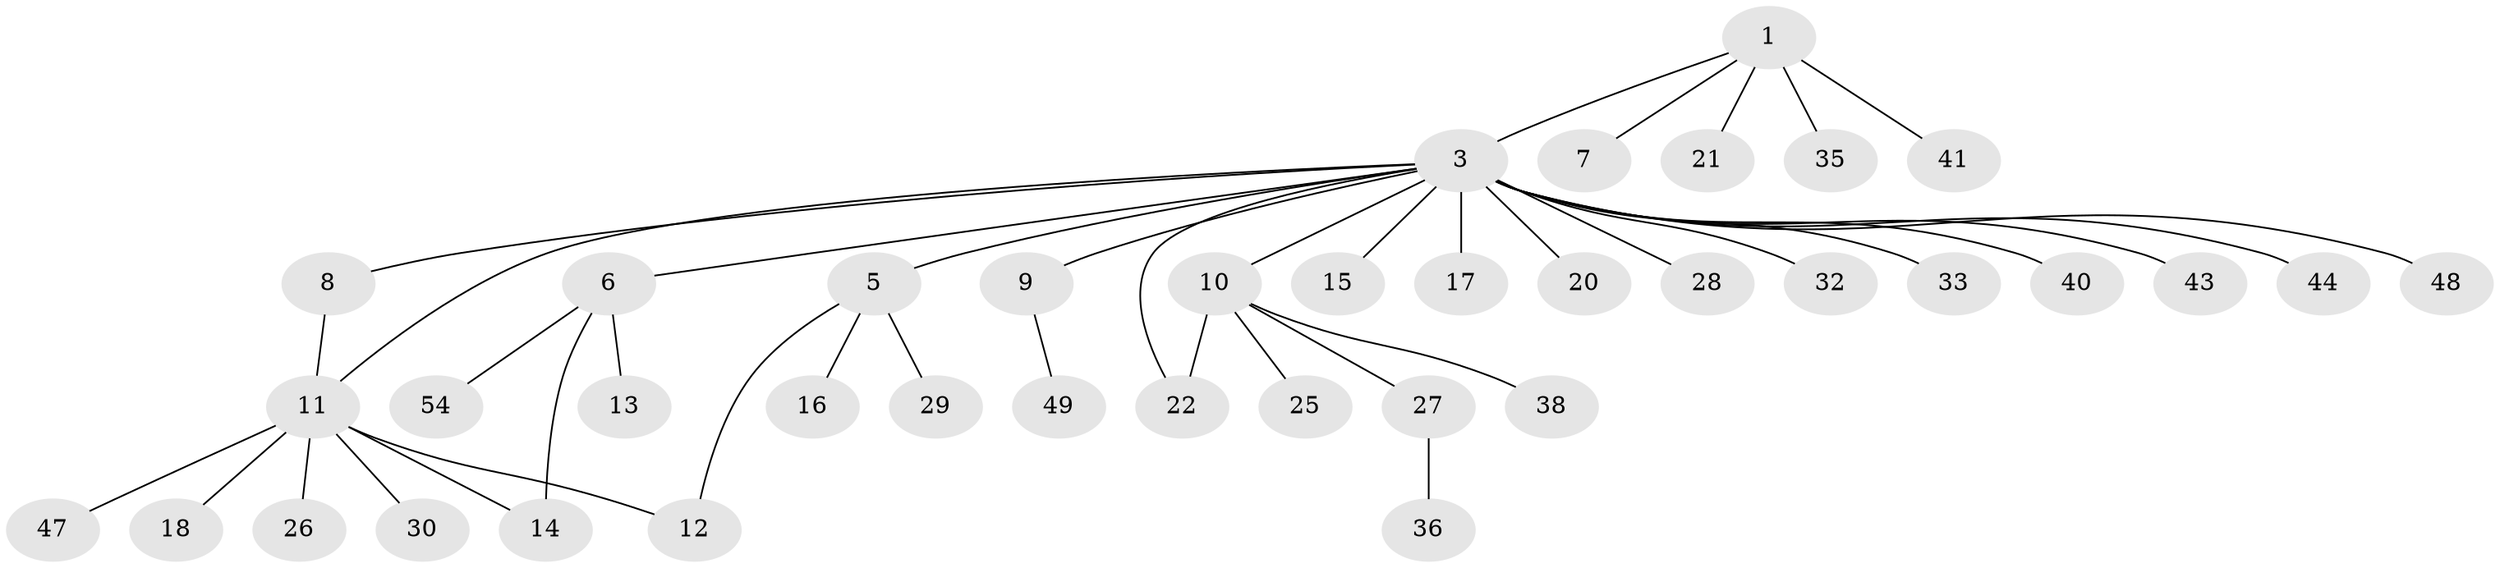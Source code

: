 // Generated by graph-tools (version 1.1) at 2025/23/03/03/25 07:23:49]
// undirected, 38 vertices, 41 edges
graph export_dot {
graph [start="1"]
  node [color=gray90,style=filled];
  1 [super="+2"];
  3 [super="+4"];
  5 [super="+24"];
  6 [super="+39"];
  7;
  8;
  9;
  10 [super="+34"];
  11 [super="+23"];
  12 [super="+50"];
  13 [super="+19"];
  14 [super="+52"];
  15 [super="+45"];
  16;
  17 [super="+42"];
  18;
  20;
  21 [super="+37"];
  22 [super="+53"];
  25 [super="+51"];
  26;
  27 [super="+31"];
  28;
  29;
  30;
  32;
  33 [super="+46"];
  35;
  36;
  38;
  40;
  41;
  43;
  44;
  47;
  48;
  49;
  54;
  1 -- 3;
  1 -- 7;
  1 -- 35 [weight=2];
  1 -- 21;
  1 -- 41;
  3 -- 5;
  3 -- 6;
  3 -- 8;
  3 -- 9;
  3 -- 10;
  3 -- 11;
  3 -- 15;
  3 -- 20;
  3 -- 32;
  3 -- 33;
  3 -- 40;
  3 -- 43;
  3 -- 44;
  3 -- 48;
  3 -- 17;
  3 -- 28;
  3 -- 22;
  5 -- 12;
  5 -- 16;
  5 -- 29;
  6 -- 13;
  6 -- 14;
  6 -- 54;
  8 -- 11;
  9 -- 49;
  10 -- 22;
  10 -- 25;
  10 -- 27;
  10 -- 38;
  11 -- 12;
  11 -- 14;
  11 -- 18;
  11 -- 26;
  11 -- 30;
  11 -- 47;
  27 -- 36;
}
